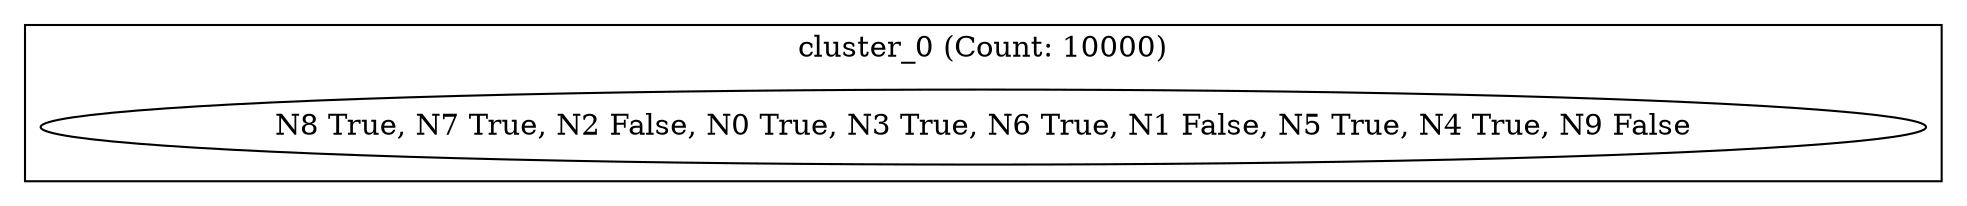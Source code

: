 strict digraph "" {
	graph [bb="0,0,936,91"];
	node [label="\N"];
	subgraph "cluster_0 (Count: 10000)" {
		graph [bb="8,8,928,83",
			label="cluster_0 (Count: 10000)",
			lheight=0.21,
			lp="468,71.5",
			lwidth=2.47
		];
		"N8 True, N7 True, N2 False, N0 True, N3 True, N6 True, N1 False, N5 True, N4 True, N9 False"	[height=0.5,
			label="N8 True, N7 True, N2 False, N0 True, N3 True, N6 True, N1 False, N5 True, N4 True, N9 False",
			pos="468,34",
			width=12.566];
	}
}
